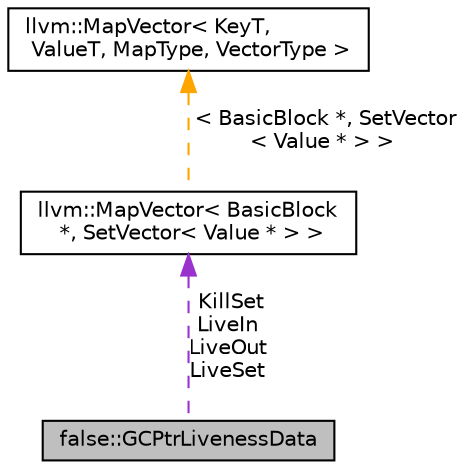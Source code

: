 digraph "false::GCPtrLivenessData"
{
 // LATEX_PDF_SIZE
  bgcolor="transparent";
  edge [fontname="Helvetica",fontsize="10",labelfontname="Helvetica",labelfontsize="10"];
  node [fontname="Helvetica",fontsize="10",shape="box"];
  Node1 [label="false::GCPtrLivenessData",height=0.2,width=0.4,color="black", fillcolor="grey75", style="filled", fontcolor="black",tooltip=" "];
  Node2 -> Node1 [dir="back",color="darkorchid3",fontsize="10",style="dashed",label=" KillSet\nLiveIn\nLiveOut\nLiveSet" ,fontname="Helvetica"];
  Node2 [label="llvm::MapVector\< BasicBlock\l *, SetVector\< Value * \> \>",height=0.2,width=0.4,color="black",URL="$classllvm_1_1MapVector.html",tooltip=" "];
  Node3 -> Node2 [dir="back",color="orange",fontsize="10",style="dashed",label=" \< BasicBlock *, SetVector\l\< Value * \> \>" ,fontname="Helvetica"];
  Node3 [label="llvm::MapVector\< KeyT,\l ValueT, MapType, VectorType \>",height=0.2,width=0.4,color="black",URL="$classllvm_1_1MapVector.html",tooltip="This class implements a map that also provides access to all stored values in a deterministic order."];
}

